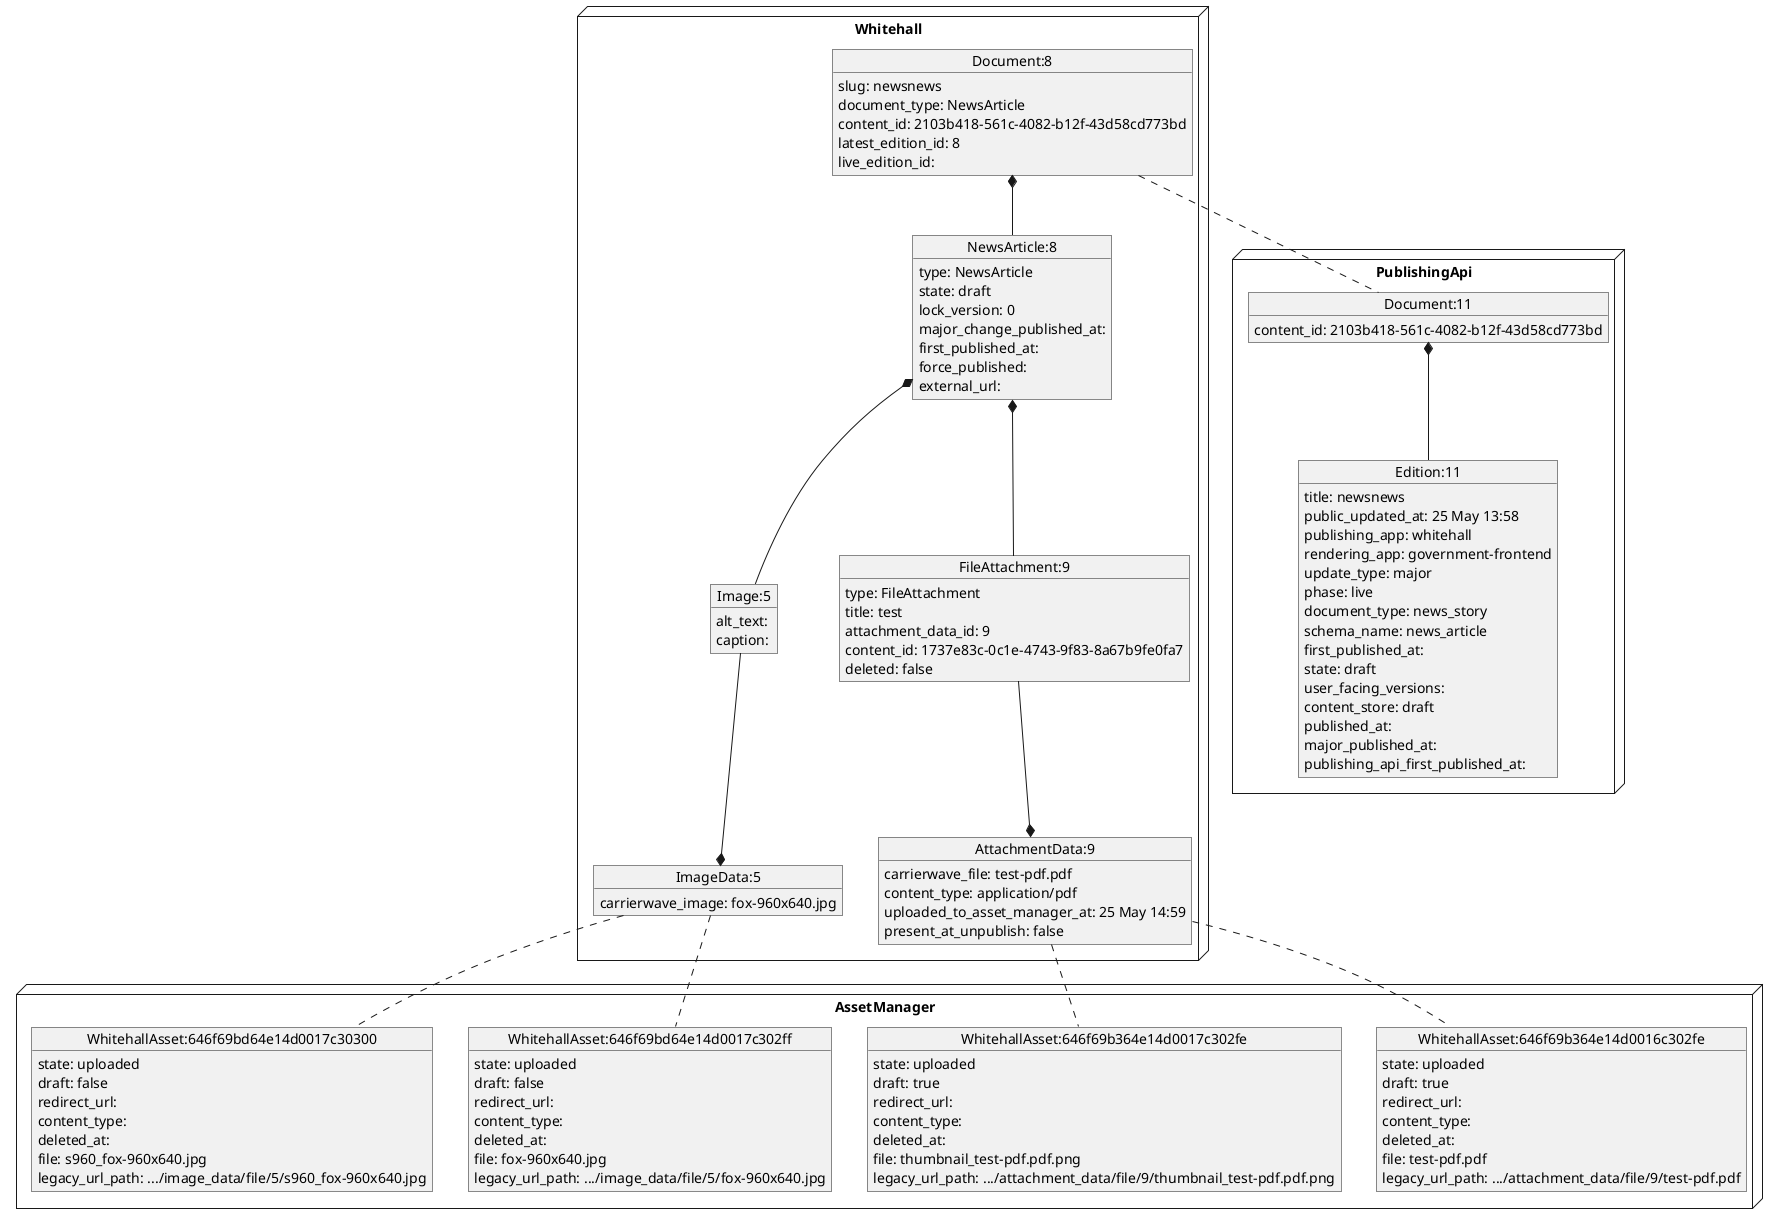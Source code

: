 @startuml
node Whitehall {
object "Document:8" as Document_8 {
  slug: newsnews
  document_type: NewsArticle
  content_id: 2103b418-561c-4082-b12f-43d58cd773bd
  latest_edition_id: 8
  live_edition_id:
}
together {
object "NewsArticle:8" as NewsArticle_8 {
  type: NewsArticle
  state: draft
  lock_version: 0
  major_change_published_at:
  first_published_at:
  force_published:
  external_url:
}
Document_8 *-- NewsArticle_8
object "FileAttachment:9" as FileAttachment_9 {
  type: FileAttachment
  title: test
  attachment_data_id: 9
  content_id: 1737e83c-0c1e-4743-9f83-8a67b9fe0fa7
  deleted: false
}
NewsArticle_8 *-- FileAttachment_9
object "Image:5" as Image_5 {
  alt_text:
  caption:
}
NewsArticle_8 *-- Image_5
}
object "AttachmentData:9" as AttachmentData_9 {
  carrierwave_file: test-pdf.pdf
  content_type: application/pdf
  uploaded_to_asset_manager_at: 25 May 14:59
  present_at_unpublish: false
}
AttachmentData_9 *-u- FileAttachment_9
object "ImageData:5" as ImageData_5 {
  carrierwave_image: fox-960x640.jpg
}
ImageData_5 *-u- Image_5
}


node PublishingApi {
object "Document:11" as pubapi_Document_11 {
  content_id: 2103b418-561c-4082-b12f-43d58cd773bd
}
object "Edition:11" as pubapi_Edition_11 {
  title: newsnews
  public_updated_at: 25 May 13:58
  publishing_app: whitehall
  rendering_app: government-frontend
  update_type: major
  phase: live
  document_type: news_story
  schema_name: news_article
  first_published_at:
  state: draft
  user_facing_versions:
  content_store: draft
  published_at:
  major_published_at:
  publishing_api_first_published_at:
}
pubapi_Document_11 *-- pubapi_Edition_11
}



node AssetManager {
object "WhitehallAsset:646f69b364e14d0016c302fe" as am_WhitehallAsset_646f69b364e14d0016c302fe {
  state: uploaded
  draft: true
  redirect_url:
  content_type:
  deleted_at:
  file: test-pdf.pdf
  legacy_url_path: .../attachment_data/file/9/test-pdf.pdf
}
object "WhitehallAsset:646f69b364e14d0017c302fe" as am_WhitehallAsset_646f69b364e14d0017c302fe {
  state: uploaded
  draft: true
  redirect_url:
  content_type:
  deleted_at:
  file: thumbnail_test-pdf.pdf.png
  legacy_url_path: .../attachment_data/file/9/thumbnail_test-pdf.pdf.png
}
object "WhitehallAsset:646f69bd64e14d0017c302ff" as am_WhitehallAsset_646f69bd64e14d0017c302ff {
  state: uploaded
  draft: false
  redirect_url:
  content_type:
  deleted_at:
  file: fox-960x640.jpg
  legacy_url_path: .../image_data/file/5/fox-960x640.jpg
}
object "WhitehallAsset:646f69bd64e14d0017c30300" as am_WhitehallAsset_646f69bd64e14d0017c30300 {
  state: uploaded
  draft: false
  redirect_url:
  content_type:
  deleted_at:
  file: s960_fox-960x640.jpg
  legacy_url_path: .../image_data/file/5/s960_fox-960x640.jpg
}
}


Document_8 .. pubapi_Document_11
ImageData_5 .. am_WhitehallAsset_646f69bd64e14d0017c302ff
ImageData_5 .. am_WhitehallAsset_646f69bd64e14d0017c30300
AttachmentData_9 .. am_WhitehallAsset_646f69b364e14d0016c302fe
AttachmentData_9 .. am_WhitehallAsset_646f69b364e14d0017c302fe
@enduml
